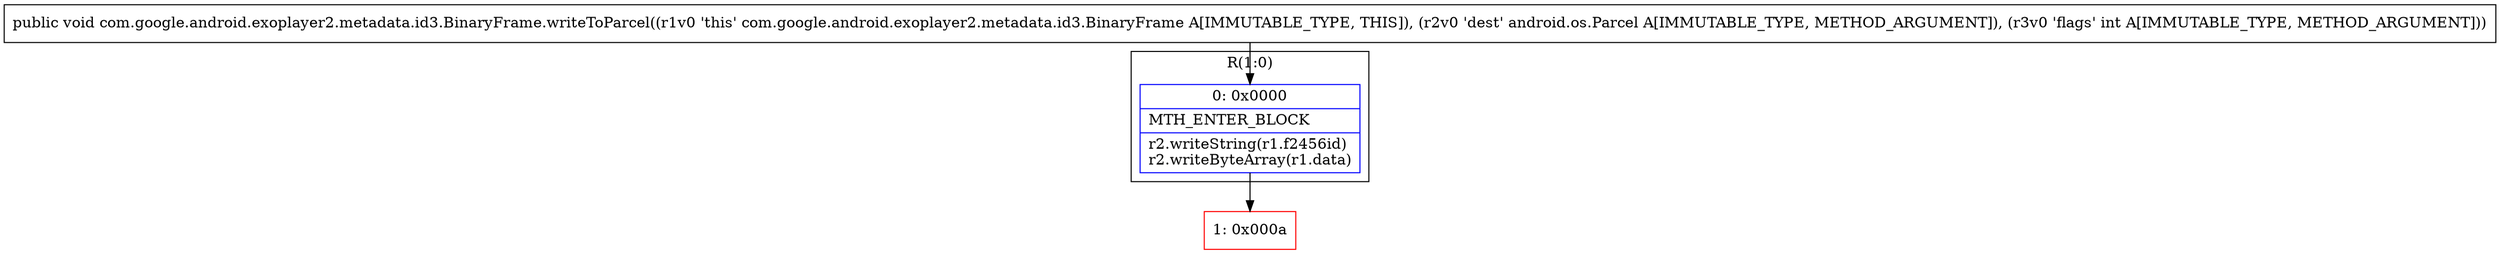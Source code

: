 digraph "CFG forcom.google.android.exoplayer2.metadata.id3.BinaryFrame.writeToParcel(Landroid\/os\/Parcel;I)V" {
subgraph cluster_Region_397616319 {
label = "R(1:0)";
node [shape=record,color=blue];
Node_0 [shape=record,label="{0\:\ 0x0000|MTH_ENTER_BLOCK\l|r2.writeString(r1.f2456id)\lr2.writeByteArray(r1.data)\l}"];
}
Node_1 [shape=record,color=red,label="{1\:\ 0x000a}"];
MethodNode[shape=record,label="{public void com.google.android.exoplayer2.metadata.id3.BinaryFrame.writeToParcel((r1v0 'this' com.google.android.exoplayer2.metadata.id3.BinaryFrame A[IMMUTABLE_TYPE, THIS]), (r2v0 'dest' android.os.Parcel A[IMMUTABLE_TYPE, METHOD_ARGUMENT]), (r3v0 'flags' int A[IMMUTABLE_TYPE, METHOD_ARGUMENT])) }"];
MethodNode -> Node_0;
Node_0 -> Node_1;
}

